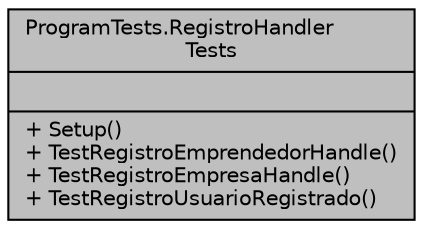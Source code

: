 digraph "ProgramTests.RegistroHandlerTests"
{
 // INTERACTIVE_SVG=YES
 // LATEX_PDF_SIZE
  edge [fontname="Helvetica",fontsize="10",labelfontname="Helvetica",labelfontsize="10"];
  node [fontname="Helvetica",fontsize="10",shape=record];
  Node1 [label="{ProgramTests.RegistroHandler\lTests\n||+ Setup()\l+ TestRegistroEmprendedorHandle()\l+ TestRegistroEmpresaHandle()\l+ TestRegistroUsuarioRegistrado()\l}",height=0.2,width=0.4,color="black", fillcolor="grey75", style="filled", fontcolor="black",tooltip="Esta clase prueba el handler Registro."];
}

